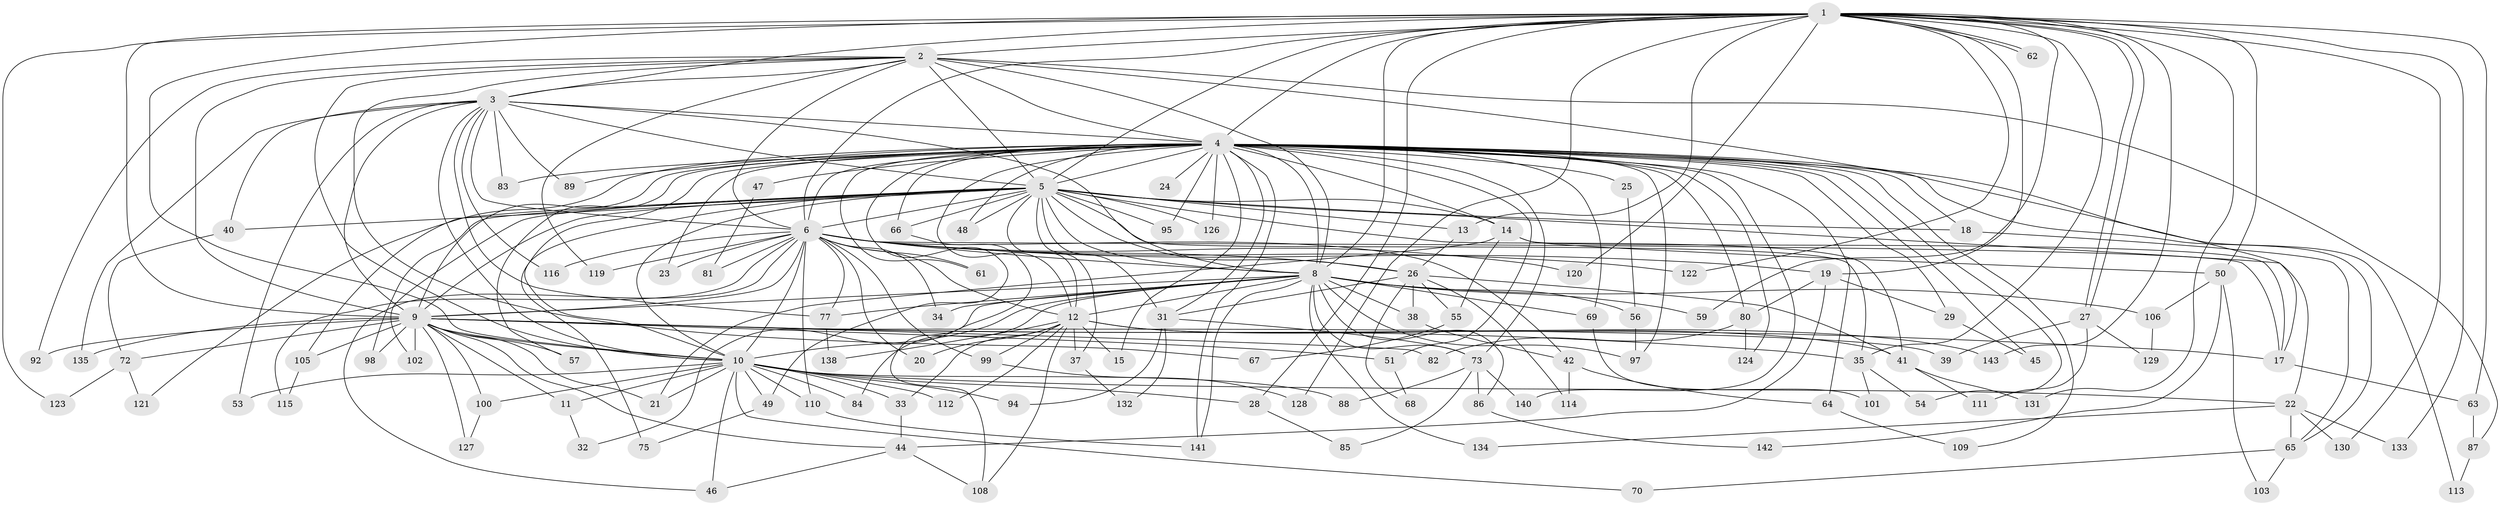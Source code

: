 // original degree distribution, {26: 0.041666666666666664, 14: 0.006944444444444444, 17: 0.006944444444444444, 25: 0.006944444444444444, 33: 0.006944444444444444, 3: 0.25, 13: 0.006944444444444444, 6: 0.020833333333333332, 2: 0.5277777777777778, 5: 0.05555555555555555, 7: 0.013888888888888888, 8: 0.006944444444444444, 4: 0.04861111111111111}
// Generated by graph-tools (version 1.1) at 2025/10/02/27/25 16:10:58]
// undirected, 118 vertices, 268 edges
graph export_dot {
graph [start="1"]
  node [color=gray90,style=filled];
  1 [super="+107"];
  2;
  3 [super="+71"];
  4 [super="+7"];
  5 [super="+16"];
  6 [super="+36"];
  8 [super="+52"];
  9 [super="+43"];
  10 [super="+96"];
  11;
  12 [super="+78"];
  13;
  14;
  15;
  17 [super="+74"];
  18;
  19 [super="+117"];
  20;
  21 [super="+136"];
  22 [super="+58"];
  23;
  24;
  25;
  26 [super="+30"];
  27;
  28;
  29;
  31 [super="+60"];
  32;
  33;
  34;
  35 [super="+93"];
  37;
  38;
  39;
  40;
  41 [super="+76"];
  42;
  44 [super="+125"];
  45;
  46 [super="+137"];
  47;
  48;
  49 [super="+90"];
  50;
  51;
  53;
  54;
  55;
  56;
  57;
  59;
  61;
  62;
  63;
  64;
  65 [super="+91"];
  66;
  67;
  68;
  69;
  70;
  72;
  73 [super="+79"];
  75;
  77 [super="+104"];
  80;
  81;
  82;
  83;
  84;
  85;
  86;
  87;
  88;
  89;
  92;
  94;
  95;
  97 [super="+139"];
  98;
  99 [super="+118"];
  100;
  101;
  102;
  103;
  105;
  106;
  108;
  109;
  110;
  111;
  112;
  113;
  114;
  115;
  116;
  119;
  120;
  121;
  122;
  123;
  124;
  126;
  127;
  128;
  129;
  130;
  131;
  132;
  133;
  134;
  135;
  138;
  140;
  141 [super="+144"];
  142;
  143;
  1 -- 2;
  1 -- 3;
  1 -- 4 [weight=3];
  1 -- 5;
  1 -- 6;
  1 -- 8;
  1 -- 9;
  1 -- 10 [weight=2];
  1 -- 13;
  1 -- 19;
  1 -- 27;
  1 -- 27;
  1 -- 28;
  1 -- 35;
  1 -- 50;
  1 -- 59;
  1 -- 62;
  1 -- 62;
  1 -- 63;
  1 -- 120;
  1 -- 122;
  1 -- 131;
  1 -- 133;
  1 -- 128;
  1 -- 130;
  1 -- 123;
  1 -- 143;
  2 -- 3;
  2 -- 4 [weight=2];
  2 -- 5;
  2 -- 6;
  2 -- 8;
  2 -- 9;
  2 -- 10;
  2 -- 17;
  2 -- 67;
  2 -- 87;
  2 -- 92;
  2 -- 119;
  3 -- 4 [weight=3];
  3 -- 5;
  3 -- 6;
  3 -- 8;
  3 -- 9;
  3 -- 10;
  3 -- 40;
  3 -- 53;
  3 -- 77;
  3 -- 83;
  3 -- 89;
  3 -- 116;
  3 -- 135;
  4 -- 5 [weight=2];
  4 -- 6 [weight=2];
  4 -- 8 [weight=3];
  4 -- 9 [weight=2];
  4 -- 10 [weight=2];
  4 -- 14;
  4 -- 23;
  4 -- 24 [weight=2];
  4 -- 25 [weight=2];
  4 -- 29;
  4 -- 49 [weight=2];
  4 -- 51;
  4 -- 64;
  4 -- 66;
  4 -- 69;
  4 -- 80;
  4 -- 113;
  4 -- 126;
  4 -- 140;
  4 -- 12;
  4 -- 141;
  4 -- 15;
  4 -- 18;
  4 -- 83;
  4 -- 89;
  4 -- 95;
  4 -- 121;
  4 -- 45;
  4 -- 109;
  4 -- 47;
  4 -- 48;
  4 -- 54;
  4 -- 57;
  4 -- 124;
  4 -- 61;
  4 -- 31;
  4 -- 73;
  4 -- 65;
  4 -- 97;
  5 -- 6;
  5 -- 8 [weight=2];
  5 -- 9;
  5 -- 10;
  5 -- 13;
  5 -- 14;
  5 -- 18;
  5 -- 22;
  5 -- 31;
  5 -- 35;
  5 -- 37;
  5 -- 40;
  5 -- 48;
  5 -- 66;
  5 -- 75;
  5 -- 95;
  5 -- 98;
  5 -- 102;
  5 -- 105;
  5 -- 126;
  5 -- 41;
  5 -- 26;
  5 -- 12;
  6 -- 8;
  6 -- 9;
  6 -- 10;
  6 -- 17;
  6 -- 19;
  6 -- 20;
  6 -- 23;
  6 -- 26;
  6 -- 34;
  6 -- 61;
  6 -- 77;
  6 -- 99 [weight=2];
  6 -- 110;
  6 -- 116;
  6 -- 119;
  6 -- 120;
  6 -- 81;
  6 -- 115;
  6 -- 122;
  6 -- 42;
  6 -- 12;
  6 -- 46;
  8 -- 9;
  8 -- 10;
  8 -- 12;
  8 -- 32;
  8 -- 34;
  8 -- 38;
  8 -- 56;
  8 -- 59;
  8 -- 69;
  8 -- 73;
  8 -- 84;
  8 -- 86;
  8 -- 97;
  8 -- 106;
  8 -- 134;
  8 -- 141;
  8 -- 77;
  9 -- 10;
  9 -- 11;
  9 -- 39;
  9 -- 44;
  9 -- 51;
  9 -- 57;
  9 -- 72;
  9 -- 82;
  9 -- 92;
  9 -- 98;
  9 -- 100;
  9 -- 102;
  9 -- 105;
  9 -- 127;
  9 -- 135;
  9 -- 21;
  9 -- 17;
  9 -- 35;
  10 -- 11;
  10 -- 21;
  10 -- 22 [weight=2];
  10 -- 28;
  10 -- 33;
  10 -- 46;
  10 -- 53;
  10 -- 70;
  10 -- 84;
  10 -- 88;
  10 -- 94;
  10 -- 100;
  10 -- 110;
  10 -- 112;
  10 -- 49;
  11 -- 32;
  12 -- 15;
  12 -- 20;
  12 -- 33;
  12 -- 37;
  12 -- 41;
  12 -- 99;
  12 -- 108;
  12 -- 112;
  12 -- 143;
  12 -- 138;
  13 -- 26;
  14 -- 21;
  14 -- 50;
  14 -- 55;
  14 -- 17;
  17 -- 63;
  18 -- 65;
  19 -- 29;
  19 -- 80;
  19 -- 44;
  22 -- 65;
  22 -- 130;
  22 -- 133;
  22 -- 134;
  25 -- 56;
  26 -- 68;
  26 -- 38;
  26 -- 114;
  26 -- 55;
  26 -- 31;
  26 -- 41;
  27 -- 39;
  27 -- 111;
  27 -- 129;
  28 -- 85;
  29 -- 45;
  31 -- 73;
  31 -- 94;
  31 -- 132;
  33 -- 44;
  35 -- 54;
  35 -- 101;
  37 -- 132;
  38 -- 42;
  40 -- 72;
  41 -- 131;
  41 -- 111;
  42 -- 64;
  42 -- 114;
  44 -- 46;
  44 -- 108;
  47 -- 81;
  49 -- 75;
  50 -- 103;
  50 -- 106;
  50 -- 142;
  51 -- 68;
  55 -- 67;
  56 -- 97;
  63 -- 87;
  64 -- 109;
  65 -- 70;
  65 -- 103;
  66 -- 108;
  69 -- 101;
  72 -- 121;
  72 -- 123;
  73 -- 85;
  73 -- 86;
  73 -- 88;
  73 -- 140;
  77 -- 138;
  80 -- 82;
  80 -- 124;
  86 -- 142;
  87 -- 113;
  99 -- 128;
  100 -- 127;
  105 -- 115;
  106 -- 129;
  110 -- 141;
}
